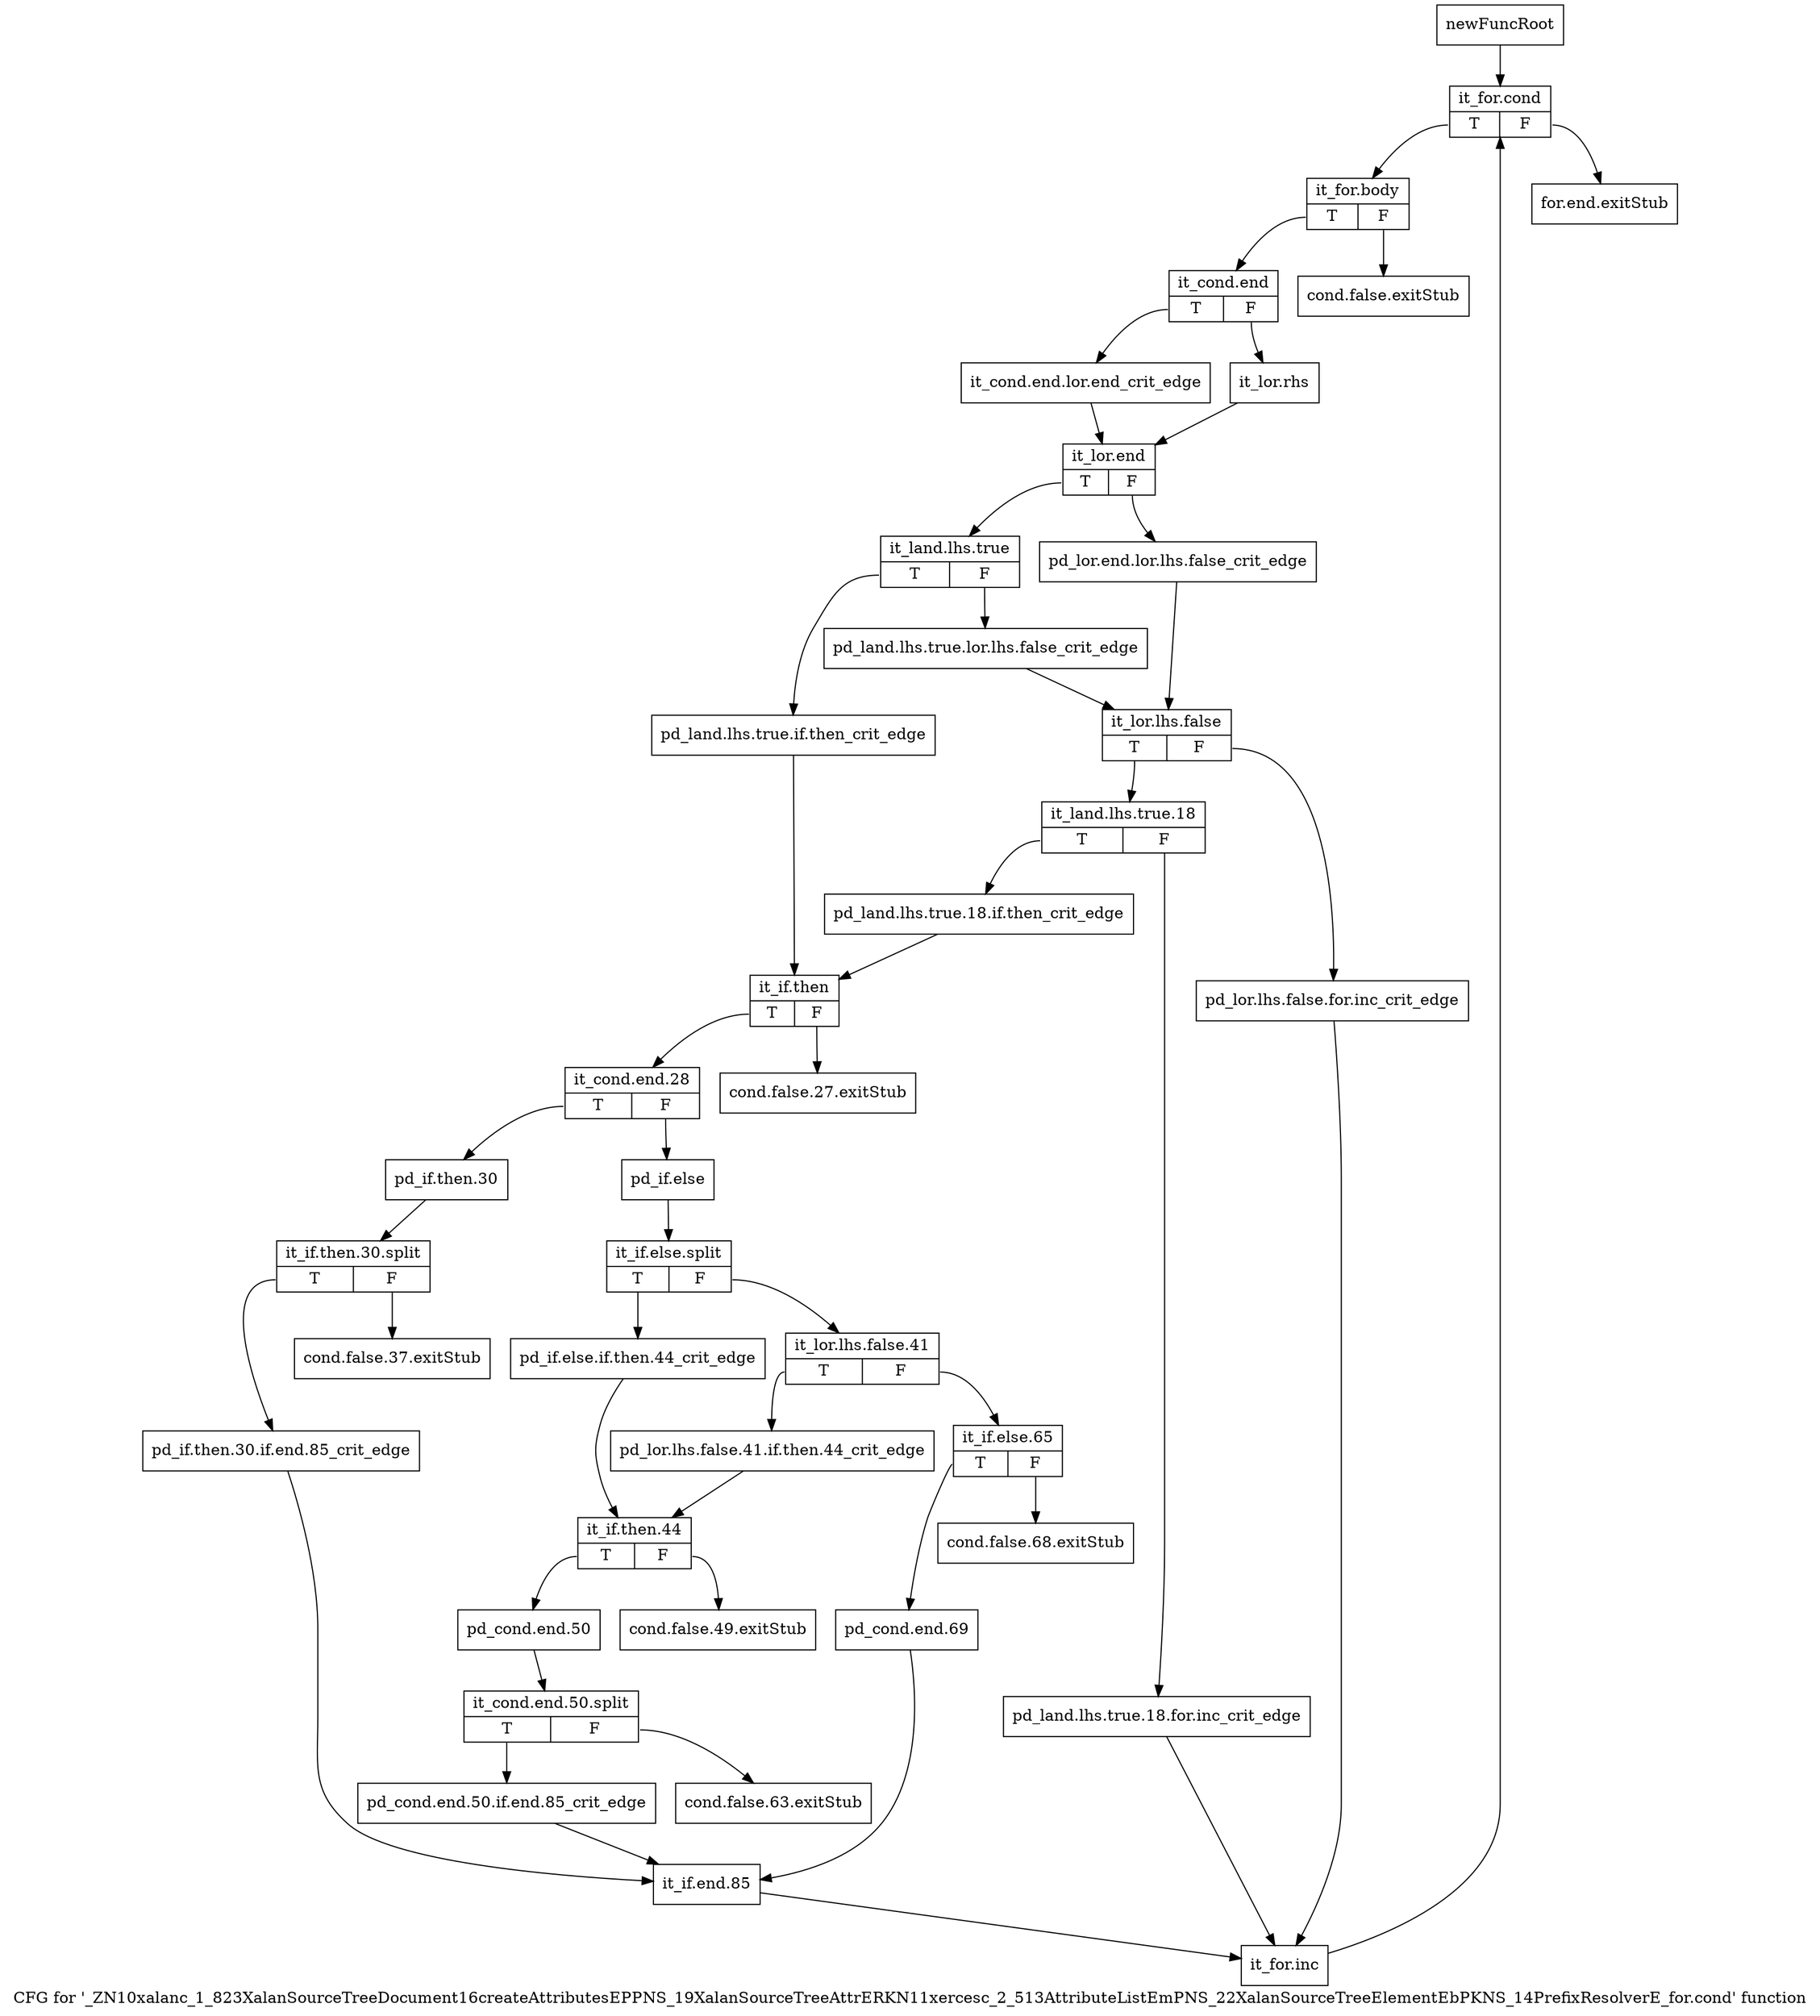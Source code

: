 digraph "CFG for '_ZN10xalanc_1_823XalanSourceTreeDocument16createAttributesEPPNS_19XalanSourceTreeAttrERKN11xercesc_2_513AttributeListEmPNS_22XalanSourceTreeElementEbPKNS_14PrefixResolverE_for.cond' function" {
	label="CFG for '_ZN10xalanc_1_823XalanSourceTreeDocument16createAttributesEPPNS_19XalanSourceTreeAttrERKN11xercesc_2_513AttributeListEmPNS_22XalanSourceTreeElementEbPKNS_14PrefixResolverE_for.cond' function";

	Node0x8426d40 [shape=record,label="{newFuncRoot}"];
	Node0x8426d40 -> Node0x84272e0;
	Node0x84270b0 [shape=record,label="{for.end.exitStub}"];
	Node0x8427100 [shape=record,label="{cond.false.exitStub}"];
	Node0x8427150 [shape=record,label="{cond.false.27.exitStub}"];
	Node0x84271a0 [shape=record,label="{cond.false.68.exitStub}"];
	Node0x84271f0 [shape=record,label="{cond.false.49.exitStub}"];
	Node0x8427240 [shape=record,label="{cond.false.63.exitStub}"];
	Node0x8427290 [shape=record,label="{cond.false.37.exitStub}"];
	Node0x84272e0 [shape=record,label="{it_for.cond|{<s0>T|<s1>F}}"];
	Node0x84272e0:s0 -> Node0x8427330;
	Node0x84272e0:s1 -> Node0x84270b0;
	Node0x8427330 [shape=record,label="{it_for.body|{<s0>T|<s1>F}}"];
	Node0x8427330:s0 -> Node0x8427380;
	Node0x8427330:s1 -> Node0x8427100;
	Node0x8427380 [shape=record,label="{it_cond.end|{<s0>T|<s1>F}}"];
	Node0x8427380:s0 -> Node0x8427420;
	Node0x8427380:s1 -> Node0x84273d0;
	Node0x84273d0 [shape=record,label="{it_lor.rhs}"];
	Node0x84273d0 -> Node0x8427470;
	Node0x8427420 [shape=record,label="{it_cond.end.lor.end_crit_edge}"];
	Node0x8427420 -> Node0x8427470;
	Node0x8427470 [shape=record,label="{it_lor.end|{<s0>T|<s1>F}}"];
	Node0x8427470:s0 -> Node0x8427510;
	Node0x8427470:s1 -> Node0x84274c0;
	Node0x84274c0 [shape=record,label="{pd_lor.end.lor.lhs.false_crit_edge}"];
	Node0x84274c0 -> Node0x84275b0;
	Node0x8427510 [shape=record,label="{it_land.lhs.true|{<s0>T|<s1>F}}"];
	Node0x8427510:s0 -> Node0x8427740;
	Node0x8427510:s1 -> Node0x8427560;
	Node0x8427560 [shape=record,label="{pd_land.lhs.true.lor.lhs.false_crit_edge}"];
	Node0x8427560 -> Node0x84275b0;
	Node0x84275b0 [shape=record,label="{it_lor.lhs.false|{<s0>T|<s1>F}}"];
	Node0x84275b0:s0 -> Node0x8427650;
	Node0x84275b0:s1 -> Node0x8427600;
	Node0x8427600 [shape=record,label="{pd_lor.lhs.false.for.inc_crit_edge}"];
	Node0x8427600 -> Node0x8427bf0;
	Node0x8427650 [shape=record,label="{it_land.lhs.true.18|{<s0>T|<s1>F}}"];
	Node0x8427650:s0 -> Node0x84276f0;
	Node0x8427650:s1 -> Node0x84276a0;
	Node0x84276a0 [shape=record,label="{pd_land.lhs.true.18.for.inc_crit_edge}"];
	Node0x84276a0 -> Node0x8427bf0;
	Node0x84276f0 [shape=record,label="{pd_land.lhs.true.18.if.then_crit_edge}"];
	Node0x84276f0 -> Node0x8427790;
	Node0x8427740 [shape=record,label="{pd_land.lhs.true.if.then_crit_edge}"];
	Node0x8427740 -> Node0x8427790;
	Node0x8427790 [shape=record,label="{it_if.then|{<s0>T|<s1>F}}"];
	Node0x8427790:s0 -> Node0x84277e0;
	Node0x8427790:s1 -> Node0x8427150;
	Node0x84277e0 [shape=record,label="{it_cond.end.28|{<s0>T|<s1>F}}"];
	Node0x84277e0:s0 -> Node0x8427b00;
	Node0x84277e0:s1 -> Node0x8427830;
	Node0x8427830 [shape=record,label="{pd_if.else}"];
	Node0x8427830 -> Node0xd1dbcf0;
	Node0xd1dbcf0 [shape=record,label="{it_if.else.split|{<s0>T|<s1>F}}"];
	Node0xd1dbcf0:s0 -> Node0x84279c0;
	Node0xd1dbcf0:s1 -> Node0x8427880;
	Node0x8427880 [shape=record,label="{it_lor.lhs.false.41|{<s0>T|<s1>F}}"];
	Node0x8427880:s0 -> Node0x8427970;
	Node0x8427880:s1 -> Node0x84278d0;
	Node0x84278d0 [shape=record,label="{it_if.else.65|{<s0>T|<s1>F}}"];
	Node0x84278d0:s0 -> Node0x8427920;
	Node0x84278d0:s1 -> Node0x84271a0;
	Node0x8427920 [shape=record,label="{pd_cond.end.69}"];
	Node0x8427920 -> Node0x8427ba0;
	Node0x8427970 [shape=record,label="{pd_lor.lhs.false.41.if.then.44_crit_edge}"];
	Node0x8427970 -> Node0x8427a10;
	Node0x84279c0 [shape=record,label="{pd_if.else.if.then.44_crit_edge}"];
	Node0x84279c0 -> Node0x8427a10;
	Node0x8427a10 [shape=record,label="{it_if.then.44|{<s0>T|<s1>F}}"];
	Node0x8427a10:s0 -> Node0x8427a60;
	Node0x8427a10:s1 -> Node0x84271f0;
	Node0x8427a60 [shape=record,label="{pd_cond.end.50}"];
	Node0x8427a60 -> Node0xd1dbb10;
	Node0xd1dbb10 [shape=record,label="{it_cond.end.50.split|{<s0>T|<s1>F}}"];
	Node0xd1dbb10:s0 -> Node0x8427ab0;
	Node0xd1dbb10:s1 -> Node0x8427240;
	Node0x8427ab0 [shape=record,label="{pd_cond.end.50.if.end.85_crit_edge}"];
	Node0x8427ab0 -> Node0x8427ba0;
	Node0x8427b00 [shape=record,label="{pd_if.then.30}"];
	Node0x8427b00 -> Node0xd1dba20;
	Node0xd1dba20 [shape=record,label="{it_if.then.30.split|{<s0>T|<s1>F}}"];
	Node0xd1dba20:s0 -> Node0x8427b50;
	Node0xd1dba20:s1 -> Node0x8427290;
	Node0x8427b50 [shape=record,label="{pd_if.then.30.if.end.85_crit_edge}"];
	Node0x8427b50 -> Node0x8427ba0;
	Node0x8427ba0 [shape=record,label="{it_if.end.85}"];
	Node0x8427ba0 -> Node0x8427bf0;
	Node0x8427bf0 [shape=record,label="{it_for.inc}"];
	Node0x8427bf0 -> Node0x84272e0;
}
